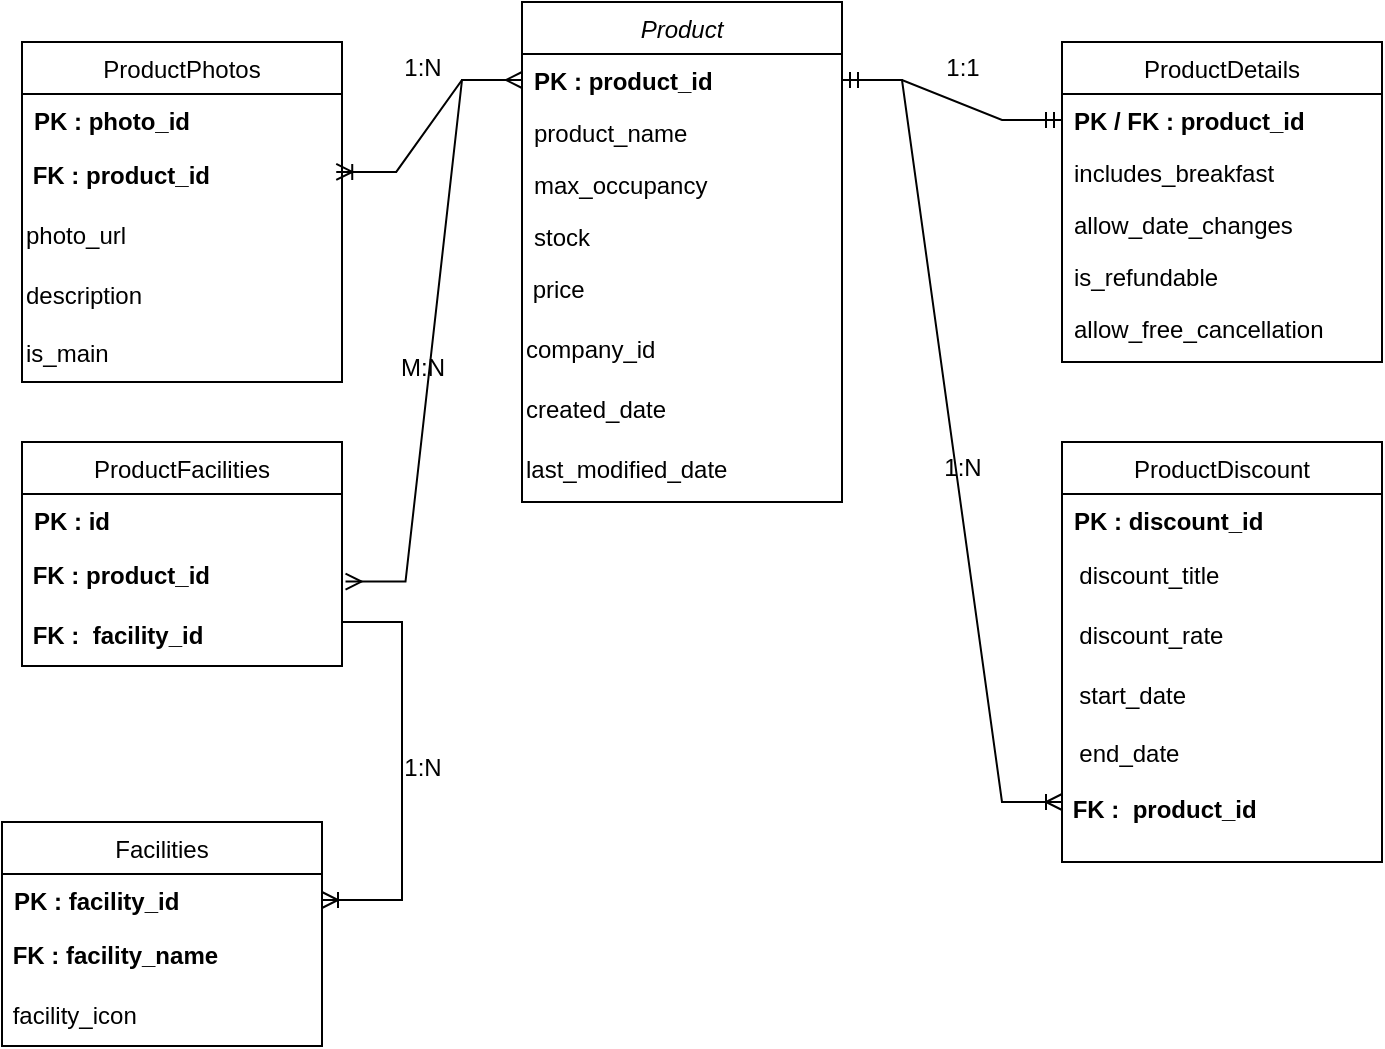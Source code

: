 <mxfile version="24.7.17">
  <diagram id="C5RBs43oDa-KdzZeNtuy" name="Page-1">
    <mxGraphModel dx="1156" dy="496" grid="1" gridSize="10" guides="1" tooltips="1" connect="1" arrows="1" fold="1" page="1" pageScale="1" pageWidth="827" pageHeight="1169" math="0" shadow="0">
      <root>
        <mxCell id="WIyWlLk6GJQsqaUBKTNV-0" />
        <mxCell id="WIyWlLk6GJQsqaUBKTNV-1" parent="WIyWlLk6GJQsqaUBKTNV-0" />
        <mxCell id="zkfFHV4jXpPFQw0GAbJ--0" value="Product" style="swimlane;fontStyle=2;align=center;verticalAlign=top;childLayout=stackLayout;horizontal=1;startSize=26;horizontalStack=0;resizeParent=1;resizeLast=0;collapsible=1;marginBottom=0;rounded=0;shadow=0;strokeWidth=1;" parent="WIyWlLk6GJQsqaUBKTNV-1" vertex="1">
          <mxGeometry x="310" y="30" width="160" height="250" as="geometry">
            <mxRectangle x="230" y="140" width="160" height="26" as="alternateBounds" />
          </mxGeometry>
        </mxCell>
        <mxCell id="zkfFHV4jXpPFQw0GAbJ--1" value="PK : product_id" style="text;align=left;verticalAlign=top;spacingLeft=4;spacingRight=4;overflow=hidden;rotatable=0;points=[[0,0.5],[1,0.5]];portConstraint=eastwest;fontStyle=1" parent="zkfFHV4jXpPFQw0GAbJ--0" vertex="1">
          <mxGeometry y="26" width="160" height="26" as="geometry" />
        </mxCell>
        <mxCell id="zkfFHV4jXpPFQw0GAbJ--2" value="product_name" style="text;align=left;verticalAlign=top;spacingLeft=4;spacingRight=4;overflow=hidden;rotatable=0;points=[[0,0.5],[1,0.5]];portConstraint=eastwest;rounded=0;shadow=0;html=0;" parent="zkfFHV4jXpPFQw0GAbJ--0" vertex="1">
          <mxGeometry y="52" width="160" height="26" as="geometry" />
        </mxCell>
        <mxCell id="zkfFHV4jXpPFQw0GAbJ--3" value="max_occupancy" style="text;align=left;verticalAlign=top;spacingLeft=4;spacingRight=4;overflow=hidden;rotatable=0;points=[[0,0.5],[1,0.5]];portConstraint=eastwest;rounded=0;shadow=0;html=0;" parent="zkfFHV4jXpPFQw0GAbJ--0" vertex="1">
          <mxGeometry y="78" width="160" height="26" as="geometry" />
        </mxCell>
        <mxCell id="krW1ARX4syl2DHOwJkRz-2" value="stock" style="text;align=left;verticalAlign=top;spacingLeft=4;spacingRight=4;overflow=hidden;rotatable=0;points=[[0,0.5],[1,0.5]];portConstraint=eastwest;rounded=0;shadow=0;html=0;" vertex="1" parent="zkfFHV4jXpPFQw0GAbJ--0">
          <mxGeometry y="104" width="160" height="26" as="geometry" />
        </mxCell>
        <mxCell id="krW1ARX4syl2DHOwJkRz-3" value="&lt;span style=&quot;text-wrap: nowrap;&quot;&gt;&amp;nbsp;price&lt;/span&gt;" style="text;whiteSpace=wrap;html=1;" vertex="1" parent="zkfFHV4jXpPFQw0GAbJ--0">
          <mxGeometry y="130" width="160" height="30" as="geometry" />
        </mxCell>
        <mxCell id="krW1ARX4syl2DHOwJkRz-6" value="&lt;span style=&quot;text-wrap: nowrap;&quot;&gt;company_id&lt;/span&gt;" style="text;whiteSpace=wrap;html=1;" vertex="1" parent="zkfFHV4jXpPFQw0GAbJ--0">
          <mxGeometry y="160" width="160" height="30" as="geometry" />
        </mxCell>
        <mxCell id="krW1ARX4syl2DHOwJkRz-4" value="&lt;span style=&quot;text-wrap: nowrap;&quot;&gt;created_date&lt;/span&gt;" style="text;whiteSpace=wrap;html=1;" vertex="1" parent="zkfFHV4jXpPFQw0GAbJ--0">
          <mxGeometry y="190" width="160" height="30" as="geometry" />
        </mxCell>
        <mxCell id="krW1ARX4syl2DHOwJkRz-5" value="last_modified_date" style="text;whiteSpace=wrap;html=1;" vertex="1" parent="zkfFHV4jXpPFQw0GAbJ--0">
          <mxGeometry y="220" width="160" height="30" as="geometry" />
        </mxCell>
        <mxCell id="zkfFHV4jXpPFQw0GAbJ--13" value="ProductDiscount" style="swimlane;fontStyle=0;align=center;verticalAlign=top;childLayout=stackLayout;horizontal=1;startSize=26;horizontalStack=0;resizeParent=1;resizeLast=0;collapsible=1;marginBottom=0;rounded=0;shadow=0;strokeWidth=1;" parent="WIyWlLk6GJQsqaUBKTNV-1" vertex="1">
          <mxGeometry x="580" y="250" width="160" height="210" as="geometry">
            <mxRectangle x="340" y="380" width="170" height="26" as="alternateBounds" />
          </mxGeometry>
        </mxCell>
        <mxCell id="zkfFHV4jXpPFQw0GAbJ--14" value="PK : discount_id" style="text;align=left;verticalAlign=top;spacingLeft=4;spacingRight=4;overflow=hidden;rotatable=0;points=[[0,0.5],[1,0.5]];portConstraint=eastwest;fontStyle=1" parent="zkfFHV4jXpPFQw0GAbJ--13" vertex="1">
          <mxGeometry y="26" width="160" height="26" as="geometry" />
        </mxCell>
        <mxCell id="krW1ARX4syl2DHOwJkRz-8" value="&amp;nbsp; discount_title" style="text;html=1;align=left;verticalAlign=middle;resizable=0;points=[];autosize=1;strokeColor=none;fillColor=none;" vertex="1" parent="zkfFHV4jXpPFQw0GAbJ--13">
          <mxGeometry y="52" width="160" height="30" as="geometry" />
        </mxCell>
        <mxCell id="krW1ARX4syl2DHOwJkRz-9" value="&amp;nbsp; discount_rate" style="text;html=1;align=left;verticalAlign=middle;resizable=0;points=[];autosize=1;strokeColor=none;fillColor=none;" vertex="1" parent="zkfFHV4jXpPFQw0GAbJ--13">
          <mxGeometry y="82" width="160" height="30" as="geometry" />
        </mxCell>
        <mxCell id="krW1ARX4syl2DHOwJkRz-10" value="&amp;nbsp; start_date" style="text;html=1;align=left;verticalAlign=middle;resizable=0;points=[];autosize=1;strokeColor=none;fillColor=none;" vertex="1" parent="zkfFHV4jXpPFQw0GAbJ--13">
          <mxGeometry y="112" width="160" height="30" as="geometry" />
        </mxCell>
        <mxCell id="krW1ARX4syl2DHOwJkRz-11" value="&amp;nbsp; end_date" style="text;whiteSpace=wrap;html=1;" vertex="1" parent="zkfFHV4jXpPFQw0GAbJ--13">
          <mxGeometry y="142" width="160" height="28" as="geometry" />
        </mxCell>
        <mxCell id="krW1ARX4syl2DHOwJkRz-12" value="&lt;b&gt;&amp;nbsp;FK :&amp;nbsp; product_id&lt;/b&gt;" style="text;whiteSpace=wrap;html=1;" vertex="1" parent="zkfFHV4jXpPFQw0GAbJ--13">
          <mxGeometry y="170" width="160" height="40" as="geometry" />
        </mxCell>
        <mxCell id="zkfFHV4jXpPFQw0GAbJ--17" value="ProductDetails" style="swimlane;fontStyle=0;align=center;verticalAlign=top;childLayout=stackLayout;horizontal=1;startSize=26;horizontalStack=0;resizeParent=1;resizeLast=0;collapsible=1;marginBottom=0;rounded=0;shadow=0;strokeWidth=1;" parent="WIyWlLk6GJQsqaUBKTNV-1" vertex="1">
          <mxGeometry x="580" y="50" width="160" height="160" as="geometry">
            <mxRectangle x="550" y="140" width="160" height="26" as="alternateBounds" />
          </mxGeometry>
        </mxCell>
        <mxCell id="zkfFHV4jXpPFQw0GAbJ--18" value="PK / FK : product_id" style="text;align=left;verticalAlign=top;spacingLeft=4;spacingRight=4;overflow=hidden;rotatable=0;points=[[0,0.5],[1,0.5]];portConstraint=eastwest;fontStyle=1" parent="zkfFHV4jXpPFQw0GAbJ--17" vertex="1">
          <mxGeometry y="26" width="160" height="26" as="geometry" />
        </mxCell>
        <mxCell id="zkfFHV4jXpPFQw0GAbJ--19" value="includes_breakfast" style="text;align=left;verticalAlign=top;spacingLeft=4;spacingRight=4;overflow=hidden;rotatable=0;points=[[0,0.5],[1,0.5]];portConstraint=eastwest;rounded=0;shadow=0;html=0;" parent="zkfFHV4jXpPFQw0GAbJ--17" vertex="1">
          <mxGeometry y="52" width="160" height="26" as="geometry" />
        </mxCell>
        <mxCell id="zkfFHV4jXpPFQw0GAbJ--20" value="allow_date_changes" style="text;align=left;verticalAlign=top;spacingLeft=4;spacingRight=4;overflow=hidden;rotatable=0;points=[[0,0.5],[1,0.5]];portConstraint=eastwest;rounded=0;shadow=0;html=0;" parent="zkfFHV4jXpPFQw0GAbJ--17" vertex="1">
          <mxGeometry y="78" width="160" height="26" as="geometry" />
        </mxCell>
        <mxCell id="zkfFHV4jXpPFQw0GAbJ--21" value="is_refundable" style="text;align=left;verticalAlign=top;spacingLeft=4;spacingRight=4;overflow=hidden;rotatable=0;points=[[0,0.5],[1,0.5]];portConstraint=eastwest;rounded=0;shadow=0;html=0;" parent="zkfFHV4jXpPFQw0GAbJ--17" vertex="1">
          <mxGeometry y="104" width="160" height="26" as="geometry" />
        </mxCell>
        <mxCell id="zkfFHV4jXpPFQw0GAbJ--22" value="allow_free_cancellation" style="text;align=left;verticalAlign=top;spacingLeft=4;spacingRight=4;overflow=hidden;rotatable=0;points=[[0,0.5],[1,0.5]];portConstraint=eastwest;rounded=0;shadow=0;html=0;" parent="zkfFHV4jXpPFQw0GAbJ--17" vertex="1">
          <mxGeometry y="130" width="160" height="26" as="geometry" />
        </mxCell>
        <mxCell id="krW1ARX4syl2DHOwJkRz-13" value="ProductPhotos" style="swimlane;fontStyle=0;align=center;verticalAlign=top;childLayout=stackLayout;horizontal=1;startSize=26;horizontalStack=0;resizeParent=1;resizeLast=0;collapsible=1;marginBottom=0;rounded=0;shadow=0;strokeWidth=1;" vertex="1" parent="WIyWlLk6GJQsqaUBKTNV-1">
          <mxGeometry x="60" y="50" width="160" height="170" as="geometry">
            <mxRectangle x="340" y="380" width="170" height="26" as="alternateBounds" />
          </mxGeometry>
        </mxCell>
        <mxCell id="krW1ARX4syl2DHOwJkRz-14" value="PK : photo_id" style="text;align=left;verticalAlign=top;spacingLeft=4;spacingRight=4;overflow=hidden;rotatable=0;points=[[0,0.5],[1,0.5]];portConstraint=eastwest;fontStyle=1" vertex="1" parent="krW1ARX4syl2DHOwJkRz-13">
          <mxGeometry y="26" width="160" height="26" as="geometry" />
        </mxCell>
        <mxCell id="krW1ARX4syl2DHOwJkRz-15" value="&lt;b&gt;&amp;nbsp;FK : product_id&lt;/b&gt;" style="text;html=1;align=left;verticalAlign=middle;resizable=0;points=[];autosize=1;strokeColor=none;fillColor=none;" vertex="1" parent="krW1ARX4syl2DHOwJkRz-13">
          <mxGeometry y="52" width="160" height="30" as="geometry" />
        </mxCell>
        <mxCell id="krW1ARX4syl2DHOwJkRz-16" value="photo_url" style="text;html=1;align=left;verticalAlign=middle;resizable=0;points=[];autosize=1;strokeColor=none;fillColor=none;" vertex="1" parent="krW1ARX4syl2DHOwJkRz-13">
          <mxGeometry y="82" width="160" height="30" as="geometry" />
        </mxCell>
        <mxCell id="krW1ARX4syl2DHOwJkRz-17" value="description" style="text;html=1;align=left;verticalAlign=middle;resizable=0;points=[];autosize=1;strokeColor=none;fillColor=none;" vertex="1" parent="krW1ARX4syl2DHOwJkRz-13">
          <mxGeometry y="112" width="160" height="30" as="geometry" />
        </mxCell>
        <mxCell id="krW1ARX4syl2DHOwJkRz-18" value="is_main" style="text;whiteSpace=wrap;html=1;" vertex="1" parent="krW1ARX4syl2DHOwJkRz-13">
          <mxGeometry y="142" width="160" height="28" as="geometry" />
        </mxCell>
        <mxCell id="krW1ARX4syl2DHOwJkRz-22" value="ProductFacilities" style="swimlane;fontStyle=0;align=center;verticalAlign=top;childLayout=stackLayout;horizontal=1;startSize=26;horizontalStack=0;resizeParent=1;resizeLast=0;collapsible=1;marginBottom=0;rounded=0;shadow=0;strokeWidth=1;" vertex="1" parent="WIyWlLk6GJQsqaUBKTNV-1">
          <mxGeometry x="60" y="250" width="160" height="112" as="geometry">
            <mxRectangle x="340" y="380" width="170" height="26" as="alternateBounds" />
          </mxGeometry>
        </mxCell>
        <mxCell id="krW1ARX4syl2DHOwJkRz-23" value="PK : id" style="text;align=left;verticalAlign=top;spacingLeft=4;spacingRight=4;overflow=hidden;rotatable=0;points=[[0,0.5],[1,0.5]];portConstraint=eastwest;fontStyle=1" vertex="1" parent="krW1ARX4syl2DHOwJkRz-22">
          <mxGeometry y="26" width="160" height="26" as="geometry" />
        </mxCell>
        <mxCell id="krW1ARX4syl2DHOwJkRz-24" value="&lt;b&gt;&amp;nbsp;FK : product_id&lt;/b&gt;" style="text;html=1;align=left;verticalAlign=middle;resizable=0;points=[];autosize=1;strokeColor=none;fillColor=none;" vertex="1" parent="krW1ARX4syl2DHOwJkRz-22">
          <mxGeometry y="52" width="160" height="30" as="geometry" />
        </mxCell>
        <mxCell id="krW1ARX4syl2DHOwJkRz-25" value="&lt;b&gt;&amp;nbsp;FK :&amp;nbsp; facility_id&lt;/b&gt;" style="text;html=1;align=left;verticalAlign=middle;resizable=0;points=[];autosize=1;strokeColor=none;fillColor=none;" vertex="1" parent="krW1ARX4syl2DHOwJkRz-22">
          <mxGeometry y="82" width="160" height="30" as="geometry" />
        </mxCell>
        <mxCell id="krW1ARX4syl2DHOwJkRz-28" value="Facilities" style="swimlane;fontStyle=0;align=center;verticalAlign=top;childLayout=stackLayout;horizontal=1;startSize=26;horizontalStack=0;resizeParent=1;resizeLast=0;collapsible=1;marginBottom=0;rounded=0;shadow=0;strokeWidth=1;" vertex="1" parent="WIyWlLk6GJQsqaUBKTNV-1">
          <mxGeometry x="50" y="440" width="160" height="112" as="geometry">
            <mxRectangle x="340" y="380" width="170" height="26" as="alternateBounds" />
          </mxGeometry>
        </mxCell>
        <mxCell id="krW1ARX4syl2DHOwJkRz-29" value="PK : facility_id" style="text;align=left;verticalAlign=top;spacingLeft=4;spacingRight=4;overflow=hidden;rotatable=0;points=[[0,0.5],[1,0.5]];portConstraint=eastwest;fontStyle=1" vertex="1" parent="krW1ARX4syl2DHOwJkRz-28">
          <mxGeometry y="26" width="160" height="26" as="geometry" />
        </mxCell>
        <mxCell id="krW1ARX4syl2DHOwJkRz-30" value="&lt;b&gt;&amp;nbsp;FK :&amp;nbsp;facility_name&lt;/b&gt;" style="text;html=1;align=left;verticalAlign=middle;resizable=0;points=[];autosize=1;strokeColor=none;fillColor=none;" vertex="1" parent="krW1ARX4syl2DHOwJkRz-28">
          <mxGeometry y="52" width="160" height="30" as="geometry" />
        </mxCell>
        <mxCell id="krW1ARX4syl2DHOwJkRz-31" value="&amp;nbsp;facility_icon" style="text;html=1;align=left;verticalAlign=middle;resizable=0;points=[];autosize=1;strokeColor=none;fillColor=none;" vertex="1" parent="krW1ARX4syl2DHOwJkRz-28">
          <mxGeometry y="82" width="160" height="30" as="geometry" />
        </mxCell>
        <mxCell id="krW1ARX4syl2DHOwJkRz-36" value="" style="edgeStyle=entityRelationEdgeStyle;fontSize=12;html=1;endArrow=ERoneToMany;rounded=0;exitX=1;exitY=0.536;exitDx=0;exitDy=0;exitPerimeter=0;" edge="1" parent="WIyWlLk6GJQsqaUBKTNV-1" target="krW1ARX4syl2DHOwJkRz-29">
          <mxGeometry width="100" height="100" relative="1" as="geometry">
            <mxPoint x="220" y="340.0" as="sourcePoint" />
            <mxPoint x="50" y="480" as="targetPoint" />
            <Array as="points">
              <mxPoint x="60" y="401.92" />
              <mxPoint x="70" y="351.92" />
            </Array>
          </mxGeometry>
        </mxCell>
        <mxCell id="krW1ARX4syl2DHOwJkRz-40" value="" style="edgeStyle=entityRelationEdgeStyle;fontSize=12;html=1;endArrow=ERoneToMany;rounded=0;exitX=0;exitY=0.5;exitDx=0;exitDy=0;entryX=0.982;entryY=0.432;entryDx=0;entryDy=0;entryPerimeter=0;" edge="1" parent="WIyWlLk6GJQsqaUBKTNV-1" source="zkfFHV4jXpPFQw0GAbJ--1" target="krW1ARX4syl2DHOwJkRz-15">
          <mxGeometry width="100" height="100" relative="1" as="geometry">
            <mxPoint x="148" y="30" as="sourcePoint" />
            <mxPoint x="60" y="276" as="targetPoint" />
            <Array as="points">
              <mxPoint x="208" y="31" />
              <mxPoint x="98" y="61" />
              <mxPoint x="148" y="151" />
              <mxPoint x="208" y="151" />
              <mxPoint x="208" y="151" />
              <mxPoint x="148" y="61" />
              <mxPoint x="158" y="-19" />
              <mxPoint x="158" y="71" />
              <mxPoint x="208" y="31" />
              <mxPoint x="188" y="31" />
              <mxPoint x="28" y="103.42" />
              <mxPoint x="128" y="71" />
              <mxPoint x="38" y="53.42" />
            </Array>
          </mxGeometry>
        </mxCell>
        <mxCell id="krW1ARX4syl2DHOwJkRz-41" value="" style="edgeStyle=entityRelationEdgeStyle;fontSize=12;html=1;endArrow=ERmandOne;startArrow=ERmandOne;rounded=0;exitX=1;exitY=0.5;exitDx=0;exitDy=0;entryX=0;entryY=0.5;entryDx=0;entryDy=0;" edge="1" parent="WIyWlLk6GJQsqaUBKTNV-1" source="zkfFHV4jXpPFQw0GAbJ--1" target="zkfFHV4jXpPFQw0GAbJ--18">
          <mxGeometry width="100" height="100" relative="1" as="geometry">
            <mxPoint x="470" y="170" as="sourcePoint" />
            <mxPoint x="570" y="70" as="targetPoint" />
          </mxGeometry>
        </mxCell>
        <mxCell id="krW1ARX4syl2DHOwJkRz-42" value="" style="edgeStyle=entityRelationEdgeStyle;fontSize=12;html=1;endArrow=ERoneToMany;rounded=0;exitX=1;exitY=0.5;exitDx=0;exitDy=0;entryX=0;entryY=0.25;entryDx=0;entryDy=0;" edge="1" parent="WIyWlLk6GJQsqaUBKTNV-1" source="zkfFHV4jXpPFQw0GAbJ--1" target="krW1ARX4syl2DHOwJkRz-12">
          <mxGeometry width="100" height="100" relative="1" as="geometry">
            <mxPoint x="524" y="691" as="sourcePoint" />
            <mxPoint x="414" y="330" as="targetPoint" />
            <Array as="points">
              <mxPoint x="432" y="443" />
              <mxPoint x="322" y="473" />
              <mxPoint x="372" y="563" />
              <mxPoint x="432" y="563" />
              <mxPoint x="432" y="563" />
              <mxPoint x="372" y="473" />
              <mxPoint x="382" y="393" />
              <mxPoint x="382" y="483" />
              <mxPoint x="432" y="443" />
              <mxPoint x="412" y="443" />
              <mxPoint x="252" y="515.42" />
              <mxPoint x="352" y="483" />
              <mxPoint x="262" y="465.42" />
            </Array>
          </mxGeometry>
        </mxCell>
        <mxCell id="krW1ARX4syl2DHOwJkRz-43" value="" style="edgeStyle=entityRelationEdgeStyle;fontSize=12;html=1;endArrow=ERmany;startArrow=ERmany;rounded=0;entryX=0;entryY=0.5;entryDx=0;entryDy=0;exitX=1.011;exitY=0.592;exitDx=0;exitDy=0;exitPerimeter=0;" edge="1" parent="WIyWlLk6GJQsqaUBKTNV-1" source="krW1ARX4syl2DHOwJkRz-24" target="zkfFHV4jXpPFQw0GAbJ--1">
          <mxGeometry width="100" height="100" relative="1" as="geometry">
            <mxPoint x="240" y="350" as="sourcePoint" />
            <mxPoint x="340" y="250" as="targetPoint" />
          </mxGeometry>
        </mxCell>
        <mxCell id="krW1ARX4syl2DHOwJkRz-44" value="1:N" style="text;html=1;align=center;verticalAlign=middle;resizable=0;points=[];autosize=1;strokeColor=none;fillColor=none;" vertex="1" parent="WIyWlLk6GJQsqaUBKTNV-1">
          <mxGeometry x="240" y="48" width="40" height="30" as="geometry" />
        </mxCell>
        <mxCell id="krW1ARX4syl2DHOwJkRz-45" value="M:N" style="text;html=1;align=center;verticalAlign=middle;resizable=0;points=[];autosize=1;strokeColor=none;fillColor=none;" vertex="1" parent="WIyWlLk6GJQsqaUBKTNV-1">
          <mxGeometry x="235" y="198" width="50" height="30" as="geometry" />
        </mxCell>
        <mxCell id="krW1ARX4syl2DHOwJkRz-46" value="1:N" style="text;html=1;align=center;verticalAlign=middle;resizable=0;points=[];autosize=1;strokeColor=none;fillColor=none;" vertex="1" parent="WIyWlLk6GJQsqaUBKTNV-1">
          <mxGeometry x="240" y="398" width="40" height="30" as="geometry" />
        </mxCell>
        <mxCell id="krW1ARX4syl2DHOwJkRz-47" value="1:1" style="text;html=1;align=center;verticalAlign=middle;resizable=0;points=[];autosize=1;strokeColor=none;fillColor=none;" vertex="1" parent="WIyWlLk6GJQsqaUBKTNV-1">
          <mxGeometry x="510" y="48" width="40" height="30" as="geometry" />
        </mxCell>
        <mxCell id="krW1ARX4syl2DHOwJkRz-48" value="1:N" style="text;html=1;align=center;verticalAlign=middle;resizable=0;points=[];autosize=1;strokeColor=none;fillColor=none;" vertex="1" parent="WIyWlLk6GJQsqaUBKTNV-1">
          <mxGeometry x="510" y="248" width="40" height="30" as="geometry" />
        </mxCell>
      </root>
    </mxGraphModel>
  </diagram>
</mxfile>

